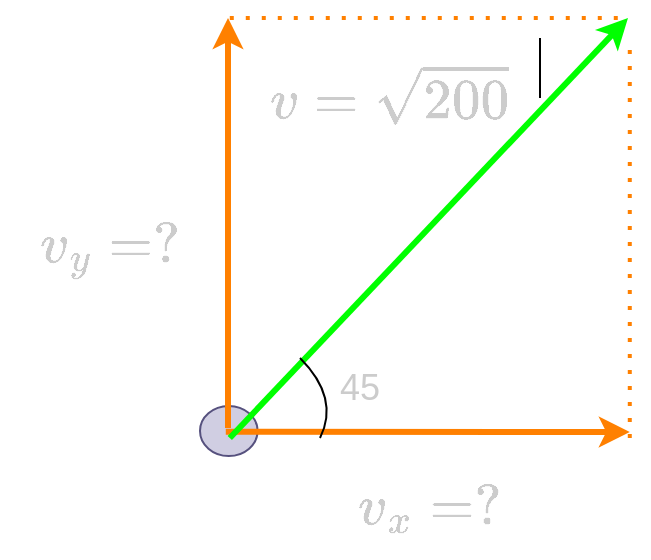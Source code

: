 <mxfile>
    <diagram id="Kn2dq1hbc2xhgc-ut72k" name="ページ1">
        <mxGraphModel dx="1978" dy="681" grid="1" gridSize="10" guides="1" tooltips="1" connect="1" arrows="1" fold="1" page="1" pageScale="1" pageWidth="827" pageHeight="1169" math="1" shadow="0">
            <root>
                <mxCell id="0"/>
                <mxCell id="1" parent="0"/>
                <mxCell id="50" value="" style="ellipse;whiteSpace=wrap;html=1;aspect=fixed;strokeColor=#56517e;fillColor=#d0cee2;" parent="1" vertex="1">
                    <mxGeometry x="70" y="234" width="28.78" height="25" as="geometry"/>
                </mxCell>
                <mxCell id="51" value="" style="endArrow=classic;html=1;strokeColor=#FF8000;strokeWidth=3;" parent="1" edge="1">
                    <mxGeometry width="50" height="50" relative="1" as="geometry">
                        <mxPoint x="82.89" y="246.92" as="sourcePoint"/>
                        <mxPoint x="284.89" y="247" as="targetPoint"/>
                    </mxGeometry>
                </mxCell>
                <mxCell id="52" value="" style="endArrow=classic;html=1;strokeColor=#FF8000;strokeWidth=3;" parent="1" edge="1">
                    <mxGeometry width="50" height="50" relative="1" as="geometry">
                        <mxPoint x="84" y="245.0" as="sourcePoint"/>
                        <mxPoint x="84" y="40" as="targetPoint"/>
                    </mxGeometry>
                </mxCell>
                <mxCell id="54" value="" style="endArrow=none;dashed=1;html=1;dashPattern=1 3;strokeWidth=2;strokeColor=#FF8000;fontSize=18;fontColor=#CCCCCC;" parent="1" edge="1">
                    <mxGeometry width="50" height="50" relative="1" as="geometry">
                        <mxPoint x="284.89" y="250" as="sourcePoint"/>
                        <mxPoint x="284.89" y="50" as="targetPoint"/>
                    </mxGeometry>
                </mxCell>
                <mxCell id="55" value="" style="endArrow=none;dashed=1;html=1;dashPattern=1 3;strokeWidth=2;strokeColor=#FF8000;fontSize=18;fontColor=#CCCCCC;" parent="1" edge="1">
                    <mxGeometry width="50" height="50" relative="1" as="geometry">
                        <mxPoint x="84.89" y="40" as="sourcePoint"/>
                        <mxPoint x="284.89" y="40" as="targetPoint"/>
                    </mxGeometry>
                </mxCell>
                <mxCell id="56" value="" style="endArrow=classic;html=1;strokeColor=#00FF00;strokeWidth=3;" parent="1" edge="1">
                    <mxGeometry width="50" height="50" relative="1" as="geometry">
                        <mxPoint x="84.89" y="250.0" as="sourcePoint"/>
                        <mxPoint x="284" y="40" as="targetPoint"/>
                    </mxGeometry>
                </mxCell>
                <mxCell id="62" value="45" style="text;html=1;align=center;verticalAlign=middle;whiteSpace=wrap;rounded=0;fontSize=18;fontColor=#CCCCCC;" parent="1" vertex="1">
                    <mxGeometry x="130" y="210" width="40" height="30" as="geometry"/>
                </mxCell>
                <mxCell id="63" value="" style="endArrow=none;html=1;curved=1;endFill=0;" parent="1" edge="1">
                    <mxGeometry width="50" height="50" relative="1" as="geometry">
                        <mxPoint x="130" y="250" as="sourcePoint"/>
                        <mxPoint x="120" y="210" as="targetPoint"/>
                        <Array as="points">
                            <mxPoint x="140" y="230"/>
                        </Array>
                    </mxGeometry>
                </mxCell>
                <mxCell id="65" value="\(v_y=?\)" style="text;html=1;align=center;verticalAlign=middle;whiteSpace=wrap;rounded=0;fontSize=24;fontColor=#CCCCCC;" parent="1" vertex="1">
                    <mxGeometry x="-30" y="130" width="110" height="50" as="geometry"/>
                </mxCell>
                <mxCell id="66" value="\(v_x=?\)" style="text;html=1;align=center;verticalAlign=middle;whiteSpace=wrap;rounded=0;fontSize=24;fontColor=#CCCCCC;" parent="1" vertex="1">
                    <mxGeometry x="130" y="259" width="110" height="51" as="geometry"/>
                </mxCell>
                <mxCell id="67" value="\(v=\sqrt{200}\)" style="text;html=1;align=center;verticalAlign=middle;whiteSpace=wrap;rounded=0;fontSize=24;fontColor=#CCCCCC;" parent="1" vertex="1">
                    <mxGeometry x="90" y="50" width="150" height="60" as="geometry"/>
                </mxCell>
                <mxCell id="68" style="edgeStyle=none;curved=1;html=1;exitX=1;exitY=0.5;exitDx=0;exitDy=0;entryX=1;entryY=0;entryDx=0;entryDy=0;endArrow=none;endFill=0;" parent="1" source="67" target="67" edge="1">
                    <mxGeometry relative="1" as="geometry"/>
                </mxCell>
            </root>
        </mxGraphModel>
    </diagram>
</mxfile>